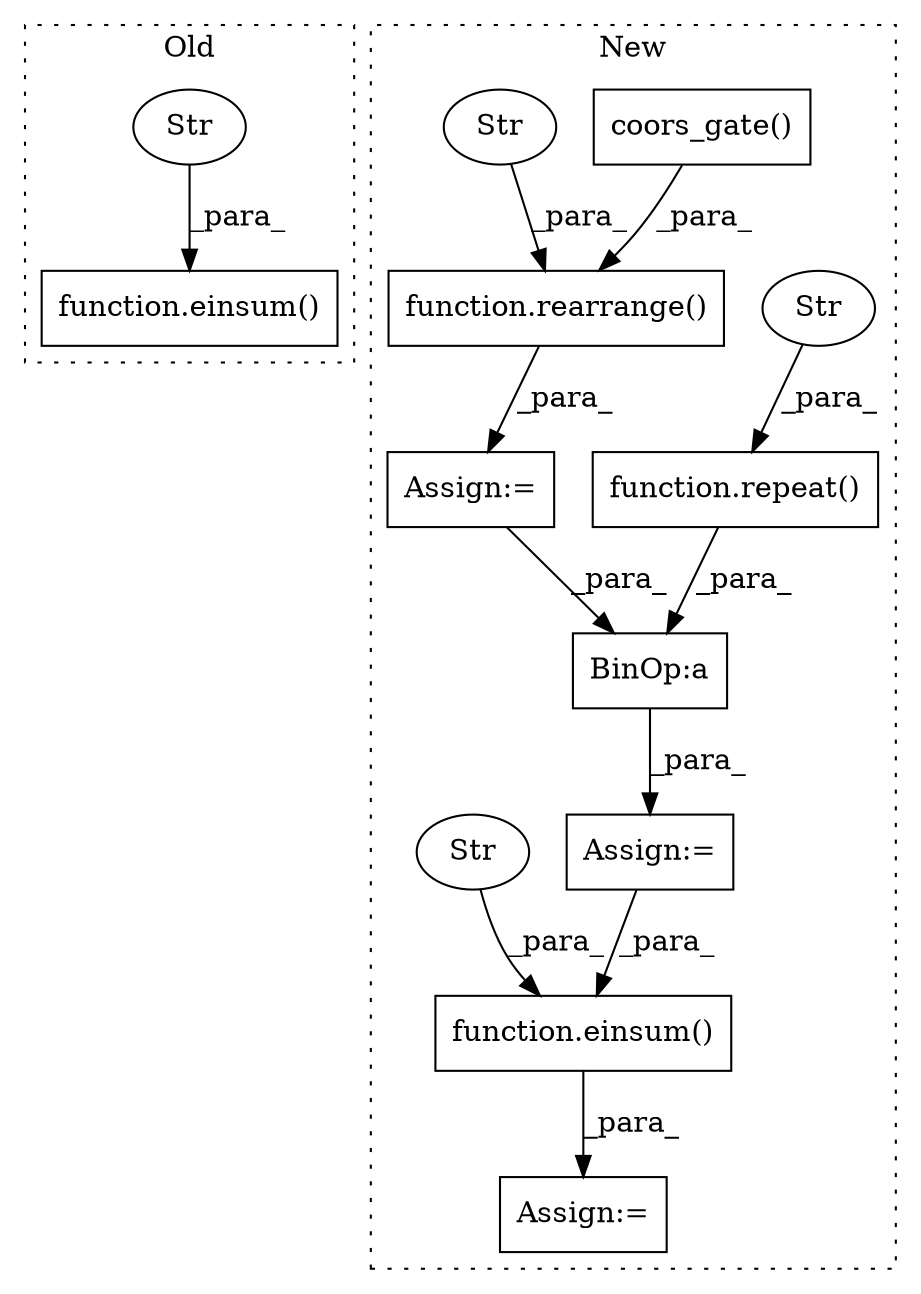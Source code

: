 digraph G {
subgraph cluster0 {
1 [label="function.einsum()" a="75" s="10297,10355" l="7,1" shape="box"];
8 [label="Str" a="66" s="10304" l="29" shape="ellipse"];
label = "Old";
style="dotted";
}
subgraph cluster1 {
2 [label="function.repeat()" a="75" s="10504,10544" l="7,8" shape="box"];
3 [label="Str" a="66" s="10522" l="22" shape="ellipse"];
4 [label="Assign:=" a="68" s="10588" l="3" shape="box"];
5 [label="function.rearrange()" a="75" s="10363,10430" l="10,1" shape="box"];
6 [label="BinOp:a" a="82" s="10552" l="3" shape="box"];
7 [label="coors_gate()" a="75" s="10373,10404" l="16,1" shape="box"];
9 [label="function.einsum()" a="75" s="10591,10651" l="7,1" shape="box"];
10 [label="Str" a="66" s="10407" l="23" shape="ellipse"];
11 [label="Str" a="66" s="10598" l="31" shape="ellipse"];
12 [label="Assign:=" a="68" s="10501" l="3" shape="box"];
13 [label="Assign:=" a="68" s="10360" l="3" shape="box"];
label = "New";
style="dotted";
}
2 -> 6 [label="_para_"];
3 -> 2 [label="_para_"];
5 -> 13 [label="_para_"];
6 -> 12 [label="_para_"];
7 -> 5 [label="_para_"];
8 -> 1 [label="_para_"];
9 -> 4 [label="_para_"];
10 -> 5 [label="_para_"];
11 -> 9 [label="_para_"];
12 -> 9 [label="_para_"];
13 -> 6 [label="_para_"];
}